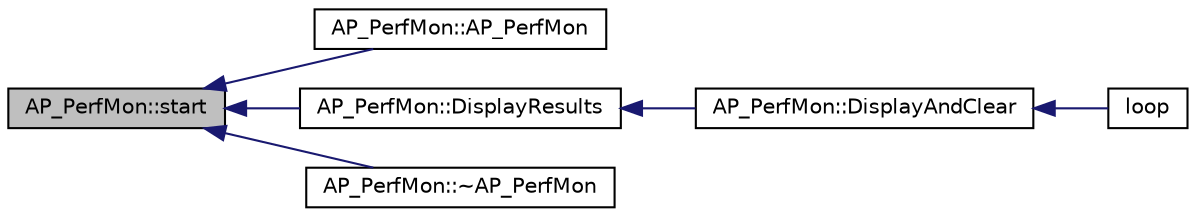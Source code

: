 digraph "AP_PerfMon::start"
{
 // INTERACTIVE_SVG=YES
  edge [fontname="Helvetica",fontsize="10",labelfontname="Helvetica",labelfontsize="10"];
  node [fontname="Helvetica",fontsize="10",shape=record];
  rankdir="LR";
  Node1 [label="AP_PerfMon::start",height=0.2,width=0.4,color="black", fillcolor="grey75", style="filled", fontcolor="black"];
  Node1 -> Node2 [dir="back",color="midnightblue",fontsize="10",style="solid",fontname="Helvetica"];
  Node2 [label="AP_PerfMon::AP_PerfMon",height=0.2,width=0.4,color="black", fillcolor="white", style="filled",URL="$classAP__PerfMon.html#aa5ca0faefe3a72059cbd497cb04a3593"];
  Node1 -> Node3 [dir="back",color="midnightblue",fontsize="10",style="solid",fontname="Helvetica"];
  Node3 [label="AP_PerfMon::DisplayResults",height=0.2,width=0.4,color="black", fillcolor="white", style="filled",URL="$classAP__PerfMon.html#a8ec00aed03b87f42dea000040d1ddcc6"];
  Node3 -> Node4 [dir="back",color="midnightblue",fontsize="10",style="solid",fontname="Helvetica"];
  Node4 [label="AP_PerfMon::DisplayAndClear",height=0.2,width=0.4,color="black", fillcolor="white", style="filled",URL="$classAP__PerfMon.html#aac40c63619a0ae2e26f27100f23dba3e"];
  Node4 -> Node5 [dir="back",color="midnightblue",fontsize="10",style="solid",fontname="Helvetica"];
  Node5 [label="loop",height=0.2,width=0.4,color="black", fillcolor="white", style="filled",URL="$AP__PerfMon__test_8cpp.html#afe461d27b9c48d5921c00d521181f12f"];
  Node1 -> Node6 [dir="back",color="midnightblue",fontsize="10",style="solid",fontname="Helvetica"];
  Node6 [label="AP_PerfMon::~AP_PerfMon",height=0.2,width=0.4,color="black", fillcolor="white", style="filled",URL="$classAP__PerfMon.html#a561baec931656ce878fd82e9e5903c5e"];
}
